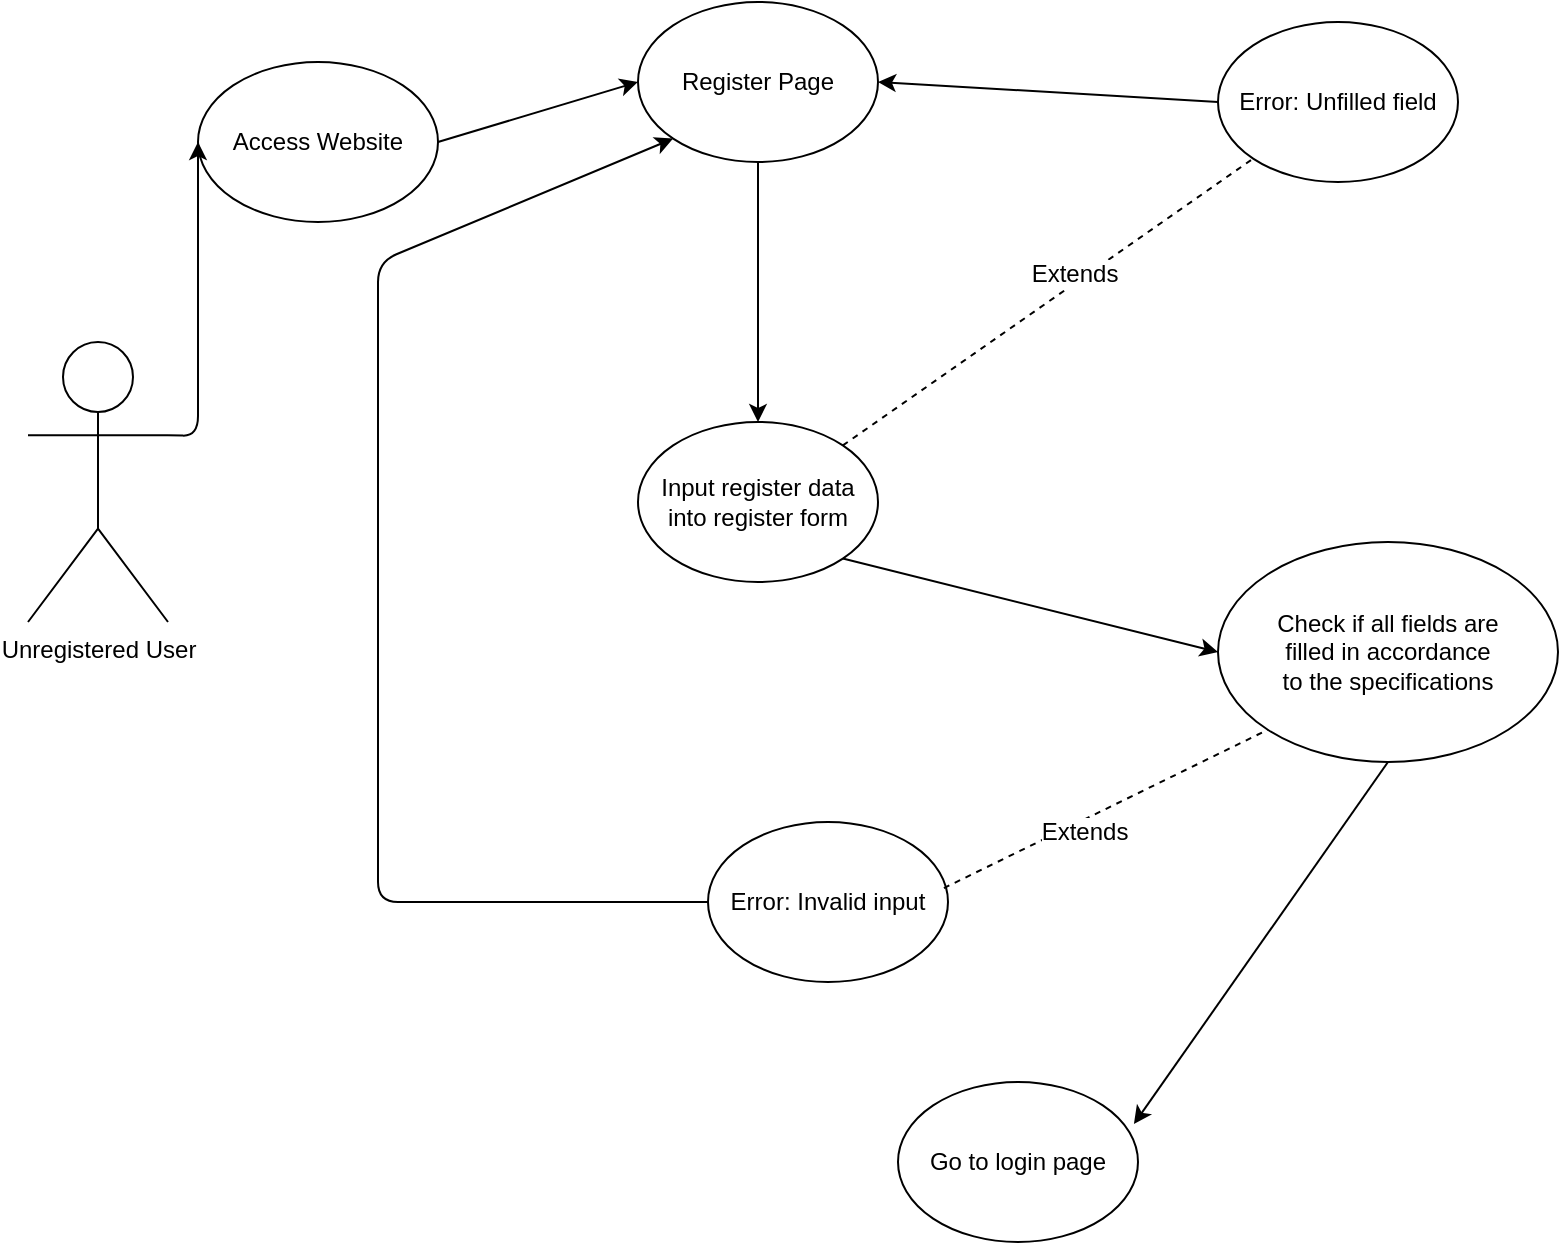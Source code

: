 <mxfile version="10.6.3" type="device"><diagram id="bnx1Eldmb5vGB9ZbnsfF" name="Page-1"><mxGraphModel dx="1634" dy="781" grid="1" gridSize="10" guides="1" tooltips="1" connect="1" arrows="1" fold="1" page="1" pageScale="1" pageWidth="850" pageHeight="1100" math="0" shadow="0"><root><mxCell id="0"/><mxCell id="1" parent="0"/><mxCell id="SH30HURiFZWOHfThztyl-1" value="Unregistered User" style="shape=umlActor;verticalLabelPosition=bottom;labelBackgroundColor=#ffffff;verticalAlign=top;html=1;outlineConnect=0;" vertex="1" parent="1"><mxGeometry x="25" y="200" width="70" height="140" as="geometry"/></mxCell><mxCell id="SH30HURiFZWOHfThztyl-4" value="Access Website" style="ellipse;whiteSpace=wrap;html=1;" vertex="1" parent="1"><mxGeometry x="110" y="60" width="120" height="80" as="geometry"/></mxCell><mxCell id="SH30HURiFZWOHfThztyl-5" value="" style="endArrow=classic;html=1;exitX=1;exitY=0.333;exitDx=0;exitDy=0;exitPerimeter=0;entryX=0;entryY=0.5;entryDx=0;entryDy=0;" edge="1" parent="1" source="SH30HURiFZWOHfThztyl-1" target="SH30HURiFZWOHfThztyl-4"><mxGeometry width="50" height="50" relative="1" as="geometry"><mxPoint x="210" y="410" as="sourcePoint"/><mxPoint x="260" y="360" as="targetPoint"/><Array as="points"><mxPoint x="110" y="247"/></Array></mxGeometry></mxCell><mxCell id="SH30HURiFZWOHfThztyl-6" value="Register Page" style="ellipse;whiteSpace=wrap;html=1;" vertex="1" parent="1"><mxGeometry x="330" y="30" width="120" height="80" as="geometry"/></mxCell><mxCell id="SH30HURiFZWOHfThztyl-7" value="" style="endArrow=classic;html=1;exitX=1;exitY=0.5;exitDx=0;exitDy=0;entryX=0;entryY=0.5;entryDx=0;entryDy=0;" edge="1" parent="1" source="SH30HURiFZWOHfThztyl-4" target="SH30HURiFZWOHfThztyl-6"><mxGeometry width="50" height="50" relative="1" as="geometry"><mxPoint x="440" y="240" as="sourcePoint"/><mxPoint x="490" y="190" as="targetPoint"/></mxGeometry></mxCell><mxCell id="SH30HURiFZWOHfThztyl-8" value="&lt;div&gt;Input register data&lt;/div&gt;&lt;div&gt;into register form&lt;br&gt;&lt;/div&gt;" style="ellipse;whiteSpace=wrap;html=1;flipH=0;flipV=0;" vertex="1" parent="1"><mxGeometry x="330" y="240" width="120" height="80" as="geometry"/></mxCell><mxCell id="SH30HURiFZWOHfThztyl-9" value="" style="endArrow=classic;html=1;exitX=0.5;exitY=1;exitDx=0;exitDy=0;entryX=0.5;entryY=0;entryDx=0;entryDy=0;" edge="1" parent="1" source="SH30HURiFZWOHfThztyl-6" target="SH30HURiFZWOHfThztyl-8"><mxGeometry width="50" height="50" relative="1" as="geometry"><mxPoint x="260" y="310" as="sourcePoint"/><mxPoint x="310" y="260" as="targetPoint"/></mxGeometry></mxCell><mxCell id="SH30HURiFZWOHfThztyl-10" value="Error: Unfilled field" style="ellipse;whiteSpace=wrap;html=1;" vertex="1" parent="1"><mxGeometry x="620" y="40" width="120" height="80" as="geometry"/></mxCell><mxCell id="SH30HURiFZWOHfThztyl-11" value="" style="endArrow=none;dashed=1;html=1;entryX=0;entryY=1;entryDx=0;entryDy=0;exitX=1;exitY=0;exitDx=0;exitDy=0;" edge="1" parent="1" source="SH30HURiFZWOHfThztyl-8" target="SH30HURiFZWOHfThztyl-10"><mxGeometry width="50" height="50" relative="1" as="geometry"><mxPoint x="640" y="280" as="sourcePoint"/><mxPoint x="690" y="230" as="targetPoint"/></mxGeometry></mxCell><mxCell id="SH30HURiFZWOHfThztyl-12" value="Extends" style="text;html=1;resizable=0;points=[];align=center;verticalAlign=middle;labelBackgroundColor=#ffffff;" vertex="1" connectable="0" parent="SH30HURiFZWOHfThztyl-11"><mxGeometry x="0.149" y="4" relative="1" as="geometry"><mxPoint as="offset"/></mxGeometry></mxCell><mxCell id="SH30HURiFZWOHfThztyl-13" value="" style="endArrow=classic;html=1;exitX=0;exitY=0.5;exitDx=0;exitDy=0;entryX=1;entryY=0.5;entryDx=0;entryDy=0;" edge="1" parent="1" source="SH30HURiFZWOHfThztyl-10" target="SH30HURiFZWOHfThztyl-6"><mxGeometry width="50" height="50" relative="1" as="geometry"><mxPoint x="500" y="90" as="sourcePoint"/><mxPoint x="550" y="40" as="targetPoint"/></mxGeometry></mxCell><mxCell id="SH30HURiFZWOHfThztyl-14" value="&lt;div&gt;Check if all fields are &lt;br&gt;&lt;/div&gt;&lt;div&gt;filled in accordance&lt;/div&gt;&lt;div&gt;to the specifications&lt;br&gt;&lt;/div&gt;" style="ellipse;whiteSpace=wrap;html=1;" vertex="1" parent="1"><mxGeometry x="620" y="300" width="170" height="110" as="geometry"/></mxCell><mxCell id="SH30HURiFZWOHfThztyl-16" value="" style="endArrow=classic;html=1;exitX=1;exitY=1;exitDx=0;exitDy=0;entryX=0;entryY=0.5;entryDx=0;entryDy=0;" edge="1" parent="1" source="SH30HURiFZWOHfThztyl-8" target="SH30HURiFZWOHfThztyl-14"><mxGeometry width="50" height="50" relative="1" as="geometry"><mxPoint x="340" y="490" as="sourcePoint"/><mxPoint x="390" y="440" as="targetPoint"/></mxGeometry></mxCell><mxCell id="SH30HURiFZWOHfThztyl-17" value="Error: Invalid input" style="ellipse;whiteSpace=wrap;html=1;" vertex="1" parent="1"><mxGeometry x="365" y="440" width="120" height="80" as="geometry"/></mxCell><mxCell id="SH30HURiFZWOHfThztyl-18" value="" style="endArrow=none;dashed=1;html=1;entryX=0;entryY=1;entryDx=0;entryDy=0;exitX=0.983;exitY=0.413;exitDx=0;exitDy=0;exitPerimeter=0;" edge="1" parent="1" source="SH30HURiFZWOHfThztyl-17" target="SH30HURiFZWOHfThztyl-14"><mxGeometry width="50" height="50" relative="1" as="geometry"><mxPoint x="620" y="520" as="sourcePoint"/><mxPoint x="670" y="470" as="targetPoint"/></mxGeometry></mxCell><mxCell id="SH30HURiFZWOHfThztyl-19" value="Extends" style="text;html=1;resizable=0;points=[];align=center;verticalAlign=middle;labelBackgroundColor=#ffffff;" vertex="1" connectable="0" parent="SH30HURiFZWOHfThztyl-18"><mxGeometry x="-0.163" y="-5" relative="1" as="geometry"><mxPoint as="offset"/></mxGeometry></mxCell><mxCell id="SH30HURiFZWOHfThztyl-20" value="" style="endArrow=classic;html=1;exitX=0;exitY=0.5;exitDx=0;exitDy=0;entryX=0;entryY=1;entryDx=0;entryDy=0;" edge="1" parent="1" source="SH30HURiFZWOHfThztyl-17" target="SH30HURiFZWOHfThztyl-6"><mxGeometry width="50" height="50" relative="1" as="geometry"><mxPoint x="200" y="480" as="sourcePoint"/><mxPoint x="250" y="430" as="targetPoint"/><Array as="points"><mxPoint x="200" y="480"/><mxPoint x="200" y="160"/></Array></mxGeometry></mxCell><mxCell id="SH30HURiFZWOHfThztyl-21" value="Go to login page" style="ellipse;whiteSpace=wrap;html=1;" vertex="1" parent="1"><mxGeometry x="460" y="570" width="120" height="80" as="geometry"/></mxCell><mxCell id="SH30HURiFZWOHfThztyl-22" value="" style="endArrow=classic;html=1;exitX=0.5;exitY=1;exitDx=0;exitDy=0;entryX=0.983;entryY=0.263;entryDx=0;entryDy=0;entryPerimeter=0;" edge="1" parent="1" source="SH30HURiFZWOHfThztyl-14" target="SH30HURiFZWOHfThztyl-21"><mxGeometry width="50" height="50" relative="1" as="geometry"><mxPoint x="720" y="570" as="sourcePoint"/><mxPoint x="770" y="520" as="targetPoint"/></mxGeometry></mxCell></root></mxGraphModel></diagram></mxfile>